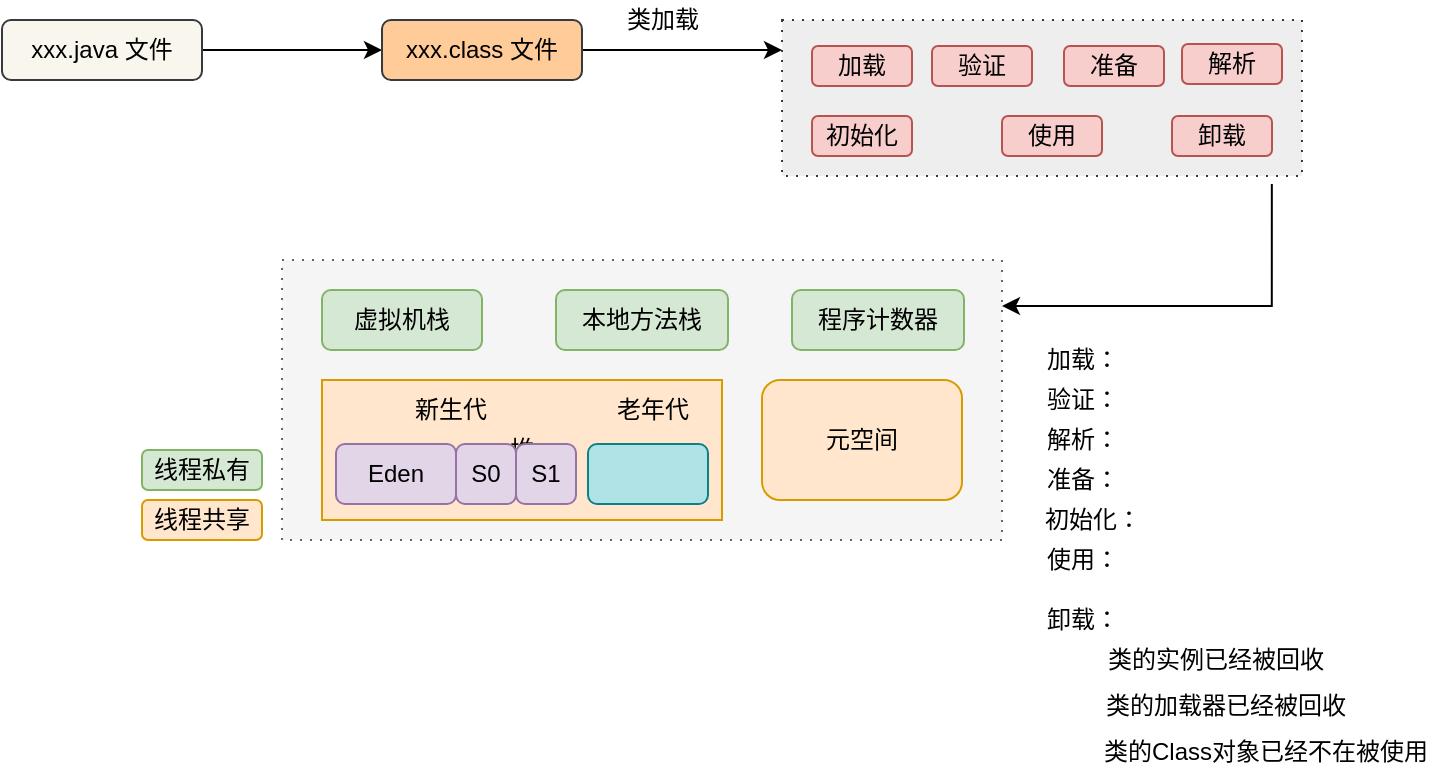 <mxfile version="14.8.3" type="github" pages="2">
  <diagram id="AmMhCL5ko8pbZrgD_9A5" name="原理知识">
    <mxGraphModel dx="1298" dy="762" grid="1" gridSize="10" guides="1" tooltips="1" connect="1" arrows="1" fold="1" page="1" pageScale="1" pageWidth="827" pageHeight="1169" math="0" shadow="0">
      <root>
        <mxCell id="0" />
        <mxCell id="1" parent="0" />
        <mxCell id="PQV-pVrRZlmo7M8hPWrU-19" value="" style="rounded=0;whiteSpace=wrap;html=1;dashed=1;dashPattern=1 4;fillColor=#f5f5f5;strokeColor=#666666;fontColor=#333333;" parent="1" vertex="1">
          <mxGeometry x="190" y="170" width="360" height="140" as="geometry" />
        </mxCell>
        <mxCell id="PQV-pVrRZlmo7M8hPWrU-2" style="edgeStyle=orthogonalEdgeStyle;rounded=0;orthogonalLoop=1;jettySize=auto;html=1;exitX=1;exitY=0.5;exitDx=0;exitDy=0;" parent="1" source="PQV-pVrRZlmo7M8hPWrU-1" edge="1">
          <mxGeometry relative="1" as="geometry">
            <mxPoint x="240" y="65" as="targetPoint" />
          </mxGeometry>
        </mxCell>
        <mxCell id="PQV-pVrRZlmo7M8hPWrU-1" value="xxx.java 文件" style="rounded=1;whiteSpace=wrap;html=1;fillColor=#f9f7ed;strokeColor=#36393d;" parent="1" vertex="1">
          <mxGeometry x="50" y="50" width="100" height="30" as="geometry" />
        </mxCell>
        <mxCell id="PQV-pVrRZlmo7M8hPWrU-4" style="edgeStyle=orthogonalEdgeStyle;rounded=0;orthogonalLoop=1;jettySize=auto;html=1;" parent="1" source="PQV-pVrRZlmo7M8hPWrU-3" edge="1">
          <mxGeometry relative="1" as="geometry">
            <mxPoint x="440" y="65" as="targetPoint" />
          </mxGeometry>
        </mxCell>
        <mxCell id="PQV-pVrRZlmo7M8hPWrU-3" value="xxx.class 文件" style="rounded=1;whiteSpace=wrap;html=1;fillColor=#ffcc99;strokeColor=#36393d;" parent="1" vertex="1">
          <mxGeometry x="240" y="50" width="100" height="30" as="geometry" />
        </mxCell>
        <mxCell id="PQV-pVrRZlmo7M8hPWrU-29" style="edgeStyle=orthogonalEdgeStyle;rounded=0;orthogonalLoop=1;jettySize=auto;html=1;exitX=0.942;exitY=1.051;exitDx=0;exitDy=0;entryX=1;entryY=0.164;entryDx=0;entryDy=0;entryPerimeter=0;exitPerimeter=0;" parent="1" source="PQV-pVrRZlmo7M8hPWrU-5" target="PQV-pVrRZlmo7M8hPWrU-19" edge="1">
          <mxGeometry relative="1" as="geometry">
            <Array as="points">
              <mxPoint x="685" y="193" />
            </Array>
          </mxGeometry>
        </mxCell>
        <mxCell id="PQV-pVrRZlmo7M8hPWrU-5" value="" style="rounded=0;whiteSpace=wrap;html=1;dashed=1;dashPattern=1 4;fillColor=#eeeeee;strokeColor=#36393d;" parent="1" vertex="1">
          <mxGeometry x="440" y="50" width="260" height="78" as="geometry" />
        </mxCell>
        <mxCell id="PQV-pVrRZlmo7M8hPWrU-6" value="类加载" style="text;html=1;align=center;verticalAlign=middle;resizable=0;points=[];autosize=1;strokeColor=none;" parent="1" vertex="1">
          <mxGeometry x="355" y="40" width="50" height="20" as="geometry" />
        </mxCell>
        <mxCell id="PQV-pVrRZlmo7M8hPWrU-7" value="加载" style="rounded=1;whiteSpace=wrap;html=1;fillColor=#f8cecc;strokeColor=#b85450;" parent="1" vertex="1">
          <mxGeometry x="455" y="63" width="50" height="20" as="geometry" />
        </mxCell>
        <mxCell id="PQV-pVrRZlmo7M8hPWrU-8" value="验证" style="rounded=1;whiteSpace=wrap;html=1;fillColor=#f8cecc;strokeColor=#b85450;" parent="1" vertex="1">
          <mxGeometry x="515" y="63" width="50" height="20" as="geometry" />
        </mxCell>
        <mxCell id="PQV-pVrRZlmo7M8hPWrU-9" value="解析" style="rounded=1;whiteSpace=wrap;html=1;fillColor=#f8cecc;strokeColor=#b85450;" parent="1" vertex="1">
          <mxGeometry x="640" y="62" width="50" height="20" as="geometry" />
        </mxCell>
        <mxCell id="PQV-pVrRZlmo7M8hPWrU-10" value="准备" style="rounded=1;whiteSpace=wrap;html=1;fillColor=#f8cecc;strokeColor=#b85450;" parent="1" vertex="1">
          <mxGeometry x="581" y="63" width="50" height="20" as="geometry" />
        </mxCell>
        <mxCell id="PQV-pVrRZlmo7M8hPWrU-11" value="初始化" style="rounded=1;whiteSpace=wrap;html=1;fillColor=#f8cecc;strokeColor=#b85450;" parent="1" vertex="1">
          <mxGeometry x="455" y="98" width="50" height="20" as="geometry" />
        </mxCell>
        <mxCell id="PQV-pVrRZlmo7M8hPWrU-12" value="使用" style="rounded=1;whiteSpace=wrap;html=1;fillColor=#f8cecc;strokeColor=#b85450;" parent="1" vertex="1">
          <mxGeometry x="550" y="98" width="50" height="20" as="geometry" />
        </mxCell>
        <mxCell id="PQV-pVrRZlmo7M8hPWrU-13" value="卸载" style="rounded=1;whiteSpace=wrap;html=1;fillColor=#f8cecc;strokeColor=#b85450;" parent="1" vertex="1">
          <mxGeometry x="635" y="98" width="50" height="20" as="geometry" />
        </mxCell>
        <mxCell id="PQV-pVrRZlmo7M8hPWrU-14" value="虚拟机栈" style="rounded=1;whiteSpace=wrap;html=1;fillColor=#d5e8d4;strokeColor=#82b366;" parent="1" vertex="1">
          <mxGeometry x="210" y="185" width="80" height="30" as="geometry" />
        </mxCell>
        <mxCell id="PQV-pVrRZlmo7M8hPWrU-15" value="本地方法栈" style="rounded=1;whiteSpace=wrap;html=1;fillColor=#d5e8d4;strokeColor=#82b366;" parent="1" vertex="1">
          <mxGeometry x="327" y="185" width="86" height="30" as="geometry" />
        </mxCell>
        <mxCell id="PQV-pVrRZlmo7M8hPWrU-16" value="程序计数器" style="rounded=1;whiteSpace=wrap;html=1;fillColor=#d5e8d4;strokeColor=#82b366;" parent="1" vertex="1">
          <mxGeometry x="445" y="185" width="86" height="30" as="geometry" />
        </mxCell>
        <mxCell id="PQV-pVrRZlmo7M8hPWrU-17" value="堆" style="rounded=0;whiteSpace=wrap;html=1;fillColor=#ffe6cc;strokeColor=#d79b00;" parent="1" vertex="1">
          <mxGeometry x="210" y="230" width="200" height="70" as="geometry" />
        </mxCell>
        <mxCell id="PQV-pVrRZlmo7M8hPWrU-18" value="元空间" style="rounded=1;whiteSpace=wrap;html=1;fillColor=#ffe6cc;strokeColor=#d79b00;" parent="1" vertex="1">
          <mxGeometry x="430" y="230" width="100" height="60" as="geometry" />
        </mxCell>
        <mxCell id="PQV-pVrRZlmo7M8hPWrU-23" value="" style="group" parent="1" vertex="1" connectable="0">
          <mxGeometry x="217" y="262" width="120" height="30" as="geometry" />
        </mxCell>
        <mxCell id="PQV-pVrRZlmo7M8hPWrU-20" value="Eden" style="rounded=1;whiteSpace=wrap;html=1;fillColor=#e1d5e7;strokeColor=#9673a6;" parent="PQV-pVrRZlmo7M8hPWrU-23" vertex="1">
          <mxGeometry width="60" height="30" as="geometry" />
        </mxCell>
        <mxCell id="PQV-pVrRZlmo7M8hPWrU-21" value="S0" style="rounded=1;whiteSpace=wrap;html=1;fillColor=#e1d5e7;strokeColor=#9673a6;" parent="PQV-pVrRZlmo7M8hPWrU-23" vertex="1">
          <mxGeometry x="60" width="30" height="30" as="geometry" />
        </mxCell>
        <mxCell id="PQV-pVrRZlmo7M8hPWrU-22" value="S1" style="rounded=1;whiteSpace=wrap;html=1;fillColor=#e1d5e7;strokeColor=#9673a6;" parent="PQV-pVrRZlmo7M8hPWrU-23" vertex="1">
          <mxGeometry x="90" width="30" height="30" as="geometry" />
        </mxCell>
        <mxCell id="PQV-pVrRZlmo7M8hPWrU-24" value="" style="rounded=1;whiteSpace=wrap;html=1;fillColor=#b0e3e6;strokeColor=#0e8088;" parent="1" vertex="1">
          <mxGeometry x="343" y="262" width="60" height="30" as="geometry" />
        </mxCell>
        <mxCell id="PQV-pVrRZlmo7M8hPWrU-25" value="老年代" style="text;html=1;align=center;verticalAlign=middle;resizable=0;points=[];autosize=1;strokeColor=none;" parent="1" vertex="1">
          <mxGeometry x="350" y="235" width="50" height="20" as="geometry" />
        </mxCell>
        <mxCell id="PQV-pVrRZlmo7M8hPWrU-26" value="新生代" style="text;html=1;align=center;verticalAlign=middle;resizable=0;points=[];autosize=1;strokeColor=none;" parent="1" vertex="1">
          <mxGeometry x="249" y="235" width="50" height="20" as="geometry" />
        </mxCell>
        <mxCell id="PQV-pVrRZlmo7M8hPWrU-27" value="线程私有" style="rounded=1;whiteSpace=wrap;html=1;fillColor=#d5e8d4;strokeColor=#82b366;" parent="1" vertex="1">
          <mxGeometry x="120" y="265" width="60" height="20" as="geometry" />
        </mxCell>
        <mxCell id="PQV-pVrRZlmo7M8hPWrU-28" value="线程共享" style="rounded=1;whiteSpace=wrap;html=1;fillColor=#ffe6cc;strokeColor=#d79b00;" parent="1" vertex="1">
          <mxGeometry x="120" y="290" width="60" height="20" as="geometry" />
        </mxCell>
        <mxCell id="PQV-pVrRZlmo7M8hPWrU-31" value="加载：" style="text;html=1;align=center;verticalAlign=middle;resizable=0;points=[];autosize=1;strokeColor=none;" parent="1" vertex="1">
          <mxGeometry x="565" y="210" width="50" height="20" as="geometry" />
        </mxCell>
        <mxCell id="PQV-pVrRZlmo7M8hPWrU-32" value="验证：" style="text;html=1;align=center;verticalAlign=middle;resizable=0;points=[];autosize=1;strokeColor=none;" parent="1" vertex="1">
          <mxGeometry x="565" y="230" width="50" height="20" as="geometry" />
        </mxCell>
        <mxCell id="PQV-pVrRZlmo7M8hPWrU-33" value="解析：" style="text;html=1;align=center;verticalAlign=middle;resizable=0;points=[];autosize=1;strokeColor=none;" parent="1" vertex="1">
          <mxGeometry x="565" y="250" width="50" height="20" as="geometry" />
        </mxCell>
        <mxCell id="PQV-pVrRZlmo7M8hPWrU-34" value="准备：" style="text;html=1;align=center;verticalAlign=middle;resizable=0;points=[];autosize=1;strokeColor=none;" parent="1" vertex="1">
          <mxGeometry x="565" y="270" width="50" height="20" as="geometry" />
        </mxCell>
        <mxCell id="PQV-pVrRZlmo7M8hPWrU-35" value="初始化：" style="text;html=1;align=center;verticalAlign=middle;resizable=0;points=[];autosize=1;strokeColor=none;" parent="1" vertex="1">
          <mxGeometry x="565" y="290" width="60" height="20" as="geometry" />
        </mxCell>
        <mxCell id="PQV-pVrRZlmo7M8hPWrU-36" value="使用：" style="text;html=1;align=center;verticalAlign=middle;resizable=0;points=[];autosize=1;strokeColor=none;" parent="1" vertex="1">
          <mxGeometry x="565" y="310" width="50" height="20" as="geometry" />
        </mxCell>
        <mxCell id="PQV-pVrRZlmo7M8hPWrU-37" value="卸载：" style="text;html=1;align=center;verticalAlign=middle;resizable=0;points=[];autosize=1;strokeColor=none;" parent="1" vertex="1">
          <mxGeometry x="565" y="340" width="50" height="20" as="geometry" />
        </mxCell>
        <mxCell id="PQV-pVrRZlmo7M8hPWrU-38" value="类的实例已经被回收" style="text;html=1;align=center;verticalAlign=middle;whiteSpace=wrap;rounded=0;strokeWidth=0;" parent="1" vertex="1">
          <mxGeometry x="597" y="360" width="120" height="20" as="geometry" />
        </mxCell>
        <mxCell id="PQV-pVrRZlmo7M8hPWrU-39" value="类的加载器已经被回收" style="text;html=1;align=center;verticalAlign=middle;whiteSpace=wrap;rounded=0;strokeWidth=0;" parent="1" vertex="1">
          <mxGeometry x="597" y="383" width="130" height="20" as="geometry" />
        </mxCell>
        <mxCell id="PQV-pVrRZlmo7M8hPWrU-40" value="类的Class对象已经不在被使用" style="text;html=1;align=center;verticalAlign=middle;whiteSpace=wrap;rounded=0;strokeWidth=0;" parent="1" vertex="1">
          <mxGeometry x="597" y="406" width="170" height="20" as="geometry" />
        </mxCell>
      </root>
    </mxGraphModel>
  </diagram>
  <diagram id="GTvnA2pV-J6S61azsthF" name="案例实战">
    <mxGraphModel dx="1298" dy="762" grid="1" gridSize="10" guides="1" tooltips="1" connect="1" arrows="1" fold="1" page="1" pageScale="1" pageWidth="827" pageHeight="1169" math="0" shadow="0">
      <root>
        <mxCell id="xPJ-MtGCqqJg5Sht0kI_-0" />
        <mxCell id="xPJ-MtGCqqJg5Sht0kI_-1" parent="xPJ-MtGCqqJg5Sht0kI_-0" />
        <mxCell id="xPJ-MtGCqqJg5Sht0kI_-2" value="案例一&amp;nbsp; 如何设置JVM 的大小" style="text;html=1;strokeColor=none;fillColor=none;align=center;verticalAlign=middle;whiteSpace=wrap;rounded=0;" vertex="1" parent="xPJ-MtGCqqJg5Sht0kI_-1">
          <mxGeometry x="10" y="20" width="180" height="30" as="geometry" />
        </mxCell>
      </root>
    </mxGraphModel>
  </diagram>
</mxfile>
